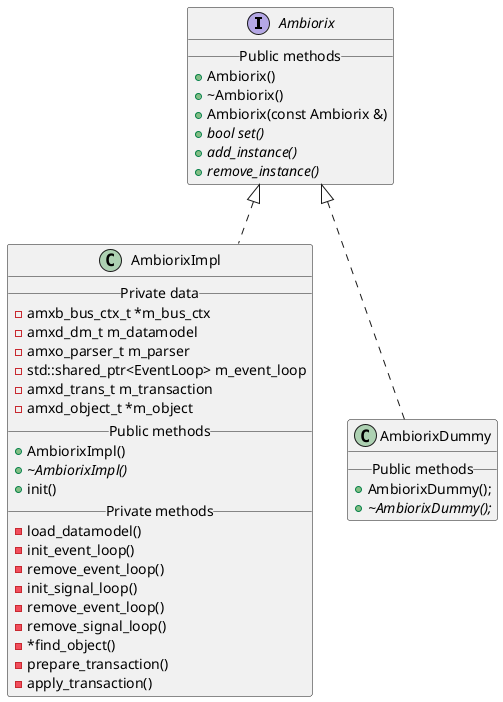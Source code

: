 @startuml
interface Ambiorix {
	__ Public methods __
	+Ambiorix()
	+~Ambiorix()
	+Ambiorix(const Ambiorix &)
	+{abstract} bool set()
	+{abstract} add_instance()
	+{abstract} remove_instance()
}

class AmbiorixImpl {
	__ Private data __
    -amxb_bus_ctx_t *m_bus_ctx
    -amxd_dm_t m_datamodel
    -amxo_parser_t m_parser
    -std::shared_ptr<EventLoop> m_event_loop
    -amxd_trans_t m_transaction
    -amxd_object_t *m_object
	__ Public methods __
	+AmbiorixImpl()
	+{abstract}~AmbiorixImpl()
	+init()
	__ Private methods __
	-load_datamodel()
	-init_event_loop()
	-remove_event_loop()
	-init_signal_loop()
	-remove_event_loop()
	-remove_signal_loop()
	-*find_object()
	-prepare_transaction()
	-apply_transaction()
}

class AmbiorixDummy {
	__ Public methods __
	+AmbiorixDummy();
	+{abstract}~AmbiorixDummy();
}

Ambiorix <|.. AmbiorixImpl
Ambiorix <|.. AmbiorixDummy
@enduml
